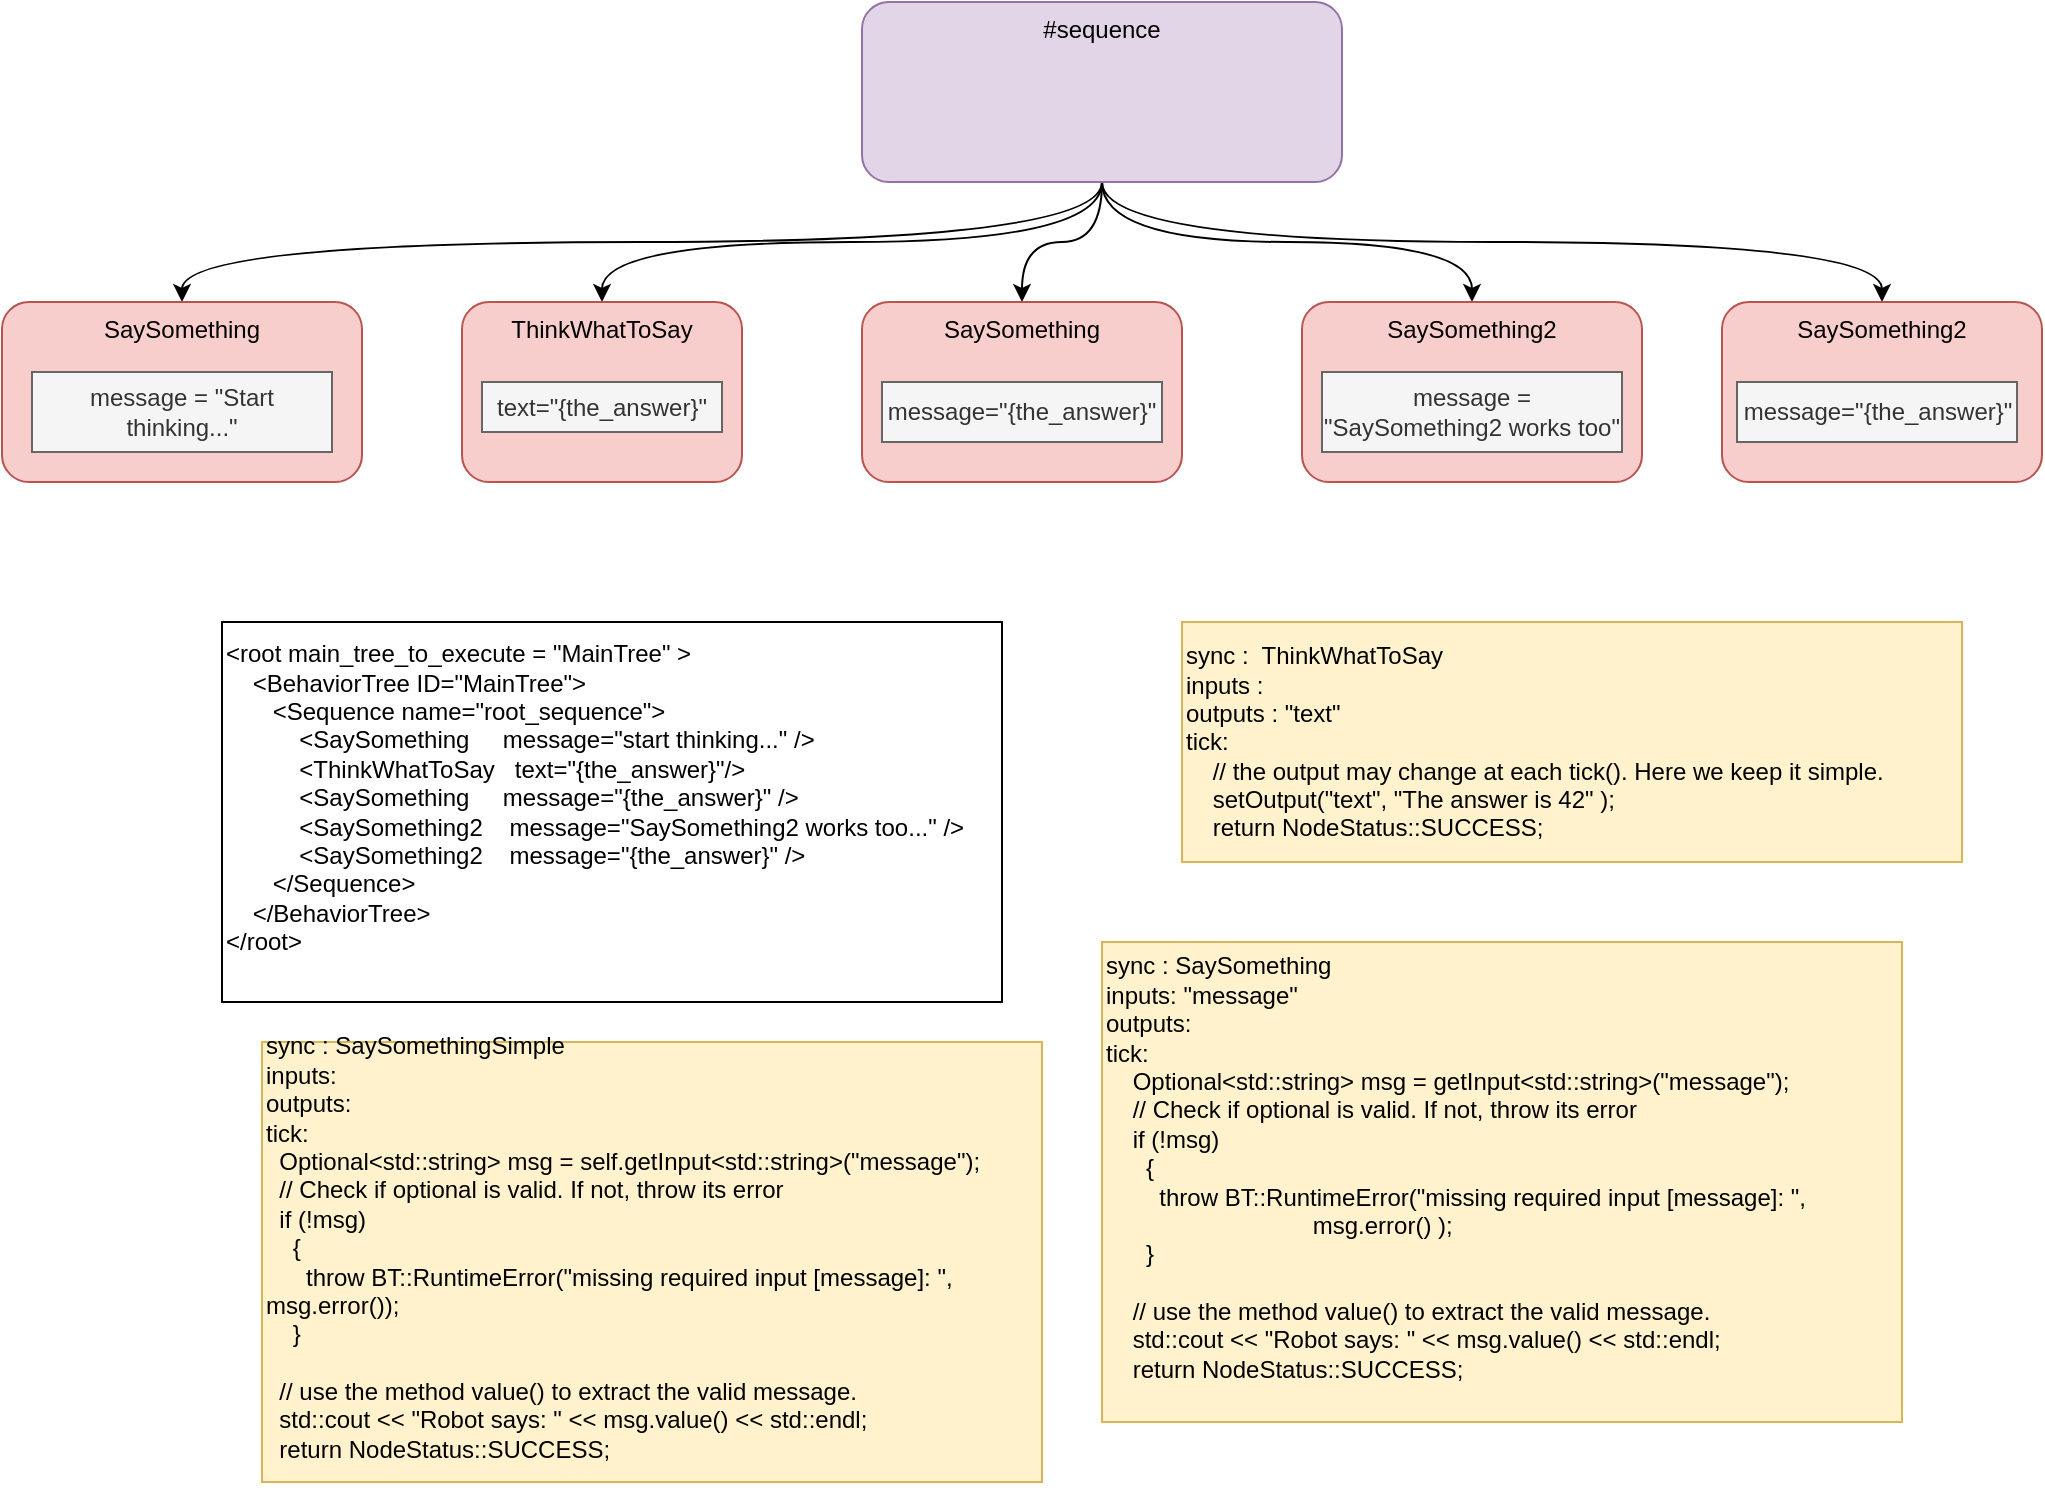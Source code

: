 <mxfile version="14.6.13" type="device"><diagram id="dl6viYF46tLr151Z0Rqe" name="tree"><mxGraphModel dx="1062" dy="553" grid="1" gridSize="10" guides="1" tooltips="1" connect="1" arrows="1" fold="1" page="1" pageScale="1" pageWidth="1100" pageHeight="850" math="0" shadow="0"><root><mxCell id="0"/><mxCell id="1" parent="0"/><mxCell id="VDCRdWPJAwFapRl1d_3T-2" style="edgeStyle=orthogonalEdgeStyle;orthogonalLoop=1;jettySize=auto;html=1;exitX=0.5;exitY=1;exitDx=0;exitDy=0;verticalAlign=top;curved=1;" edge="1" parent="1" source="VDCRdWPJAwFapRl1d_3T-7" target="VDCRdWPJAwFapRl1d_3T-8"><mxGeometry relative="1" as="geometry"/></mxCell><mxCell id="VDCRdWPJAwFapRl1d_3T-3" style="edgeStyle=orthogonalEdgeStyle;orthogonalLoop=1;jettySize=auto;html=1;exitX=0.5;exitY=1;exitDx=0;exitDy=0;curved=1;verticalAlign=top;" edge="1" parent="1" source="VDCRdWPJAwFapRl1d_3T-7" target="VDCRdWPJAwFapRl1d_3T-11"><mxGeometry relative="1" as="geometry"/></mxCell><mxCell id="VDCRdWPJAwFapRl1d_3T-4" style="edgeStyle=orthogonalEdgeStyle;curved=1;orthogonalLoop=1;jettySize=auto;html=1;exitX=0.5;exitY=1;exitDx=0;exitDy=0;entryX=0.5;entryY=0;entryDx=0;entryDy=0;verticalAlign=top;" edge="1" parent="1" source="VDCRdWPJAwFapRl1d_3T-7" target="VDCRdWPJAwFapRl1d_3T-12"><mxGeometry relative="1" as="geometry"/></mxCell><mxCell id="VDCRdWPJAwFapRl1d_3T-5" style="edgeStyle=orthogonalEdgeStyle;curved=1;orthogonalLoop=1;jettySize=auto;html=1;exitX=0.5;exitY=1;exitDx=0;exitDy=0;entryX=0.5;entryY=0;entryDx=0;entryDy=0;verticalAlign=top;" edge="1" parent="1" source="VDCRdWPJAwFapRl1d_3T-7" target="VDCRdWPJAwFapRl1d_3T-9"><mxGeometry relative="1" as="geometry"/></mxCell><mxCell id="VDCRdWPJAwFapRl1d_3T-6" style="edgeStyle=orthogonalEdgeStyle;curved=1;orthogonalLoop=1;jettySize=auto;html=1;exitX=0.5;exitY=1;exitDx=0;exitDy=0;entryX=0.5;entryY=0;entryDx=0;entryDy=0;verticalAlign=top;" edge="1" parent="1" source="VDCRdWPJAwFapRl1d_3T-7" target="VDCRdWPJAwFapRl1d_3T-10"><mxGeometry relative="1" as="geometry"/></mxCell><mxCell id="VDCRdWPJAwFapRl1d_3T-7" value="#sequence" style="rounded=1;whiteSpace=wrap;html=1;verticalAlign=top;fillColor=#e1d5e7;strokeColor=#9673a6;" vertex="1" parent="1"><mxGeometry x="440" y="50" width="240" height="90" as="geometry"/></mxCell><mxCell id="VDCRdWPJAwFapRl1d_3T-8" value="SaySomething" style="rounded=1;whiteSpace=wrap;html=1;verticalAlign=top;fillColor=#f8cecc;strokeColor=#b85450;" vertex="1" parent="1"><mxGeometry x="440" y="200" width="160" height="90" as="geometry"/></mxCell><mxCell id="VDCRdWPJAwFapRl1d_3T-9" value="SaySomething2" style="rounded=1;whiteSpace=wrap;html=1;verticalAlign=top;fillColor=#f8cecc;strokeColor=#b85450;" vertex="1" parent="1"><mxGeometry x="660" y="200" width="170" height="90" as="geometry"/></mxCell><mxCell id="VDCRdWPJAwFapRl1d_3T-10" value="SaySomething2" style="rounded=1;whiteSpace=wrap;html=1;verticalAlign=top;fillColor=#f8cecc;strokeColor=#b85450;" vertex="1" parent="1"><mxGeometry x="870" y="200" width="160" height="90" as="geometry"/></mxCell><mxCell id="VDCRdWPJAwFapRl1d_3T-11" value="ThinkWhatToSay" style="rounded=1;whiteSpace=wrap;html=1;verticalAlign=top;fillColor=#f8cecc;strokeColor=#b85450;" vertex="1" parent="1"><mxGeometry x="240" y="200" width="140" height="90" as="geometry"/></mxCell><mxCell id="VDCRdWPJAwFapRl1d_3T-12" value="SaySomething" style="rounded=1;whiteSpace=wrap;html=1;verticalAlign=top;fillColor=#f8cecc;strokeColor=#b85450;" vertex="1" parent="1"><mxGeometry x="10" y="200" width="180" height="90" as="geometry"/></mxCell><mxCell id="VDCRdWPJAwFapRl1d_3T-13" value="message = &quot;SaySomething2 works too&quot;" style="rounded=0;whiteSpace=wrap;html=1;fillColor=#f5f5f5;strokeColor=#666666;fontColor=#333333;" vertex="1" parent="1"><mxGeometry x="670" y="235" width="150" height="40" as="geometry"/></mxCell><mxCell id="VDCRdWPJAwFapRl1d_3T-14" value="text=&quot;{the_answer}&quot;" style="rounded=0;whiteSpace=wrap;html=1;fillColor=#f5f5f5;strokeColor=#666666;fontColor=#333333;" vertex="1" parent="1"><mxGeometry x="250" y="240" width="120" height="25" as="geometry"/></mxCell><mxCell id="VDCRdWPJAwFapRl1d_3T-15" value="message=&quot;{the_answer}&quot;" style="rounded=0;whiteSpace=wrap;html=1;fillColor=#f5f5f5;strokeColor=#666666;fontColor=#333333;" vertex="1" parent="1"><mxGeometry x="450" y="240" width="140" height="30" as="geometry"/></mxCell><mxCell id="VDCRdWPJAwFapRl1d_3T-16" value="message=&quot;{the_answer}&quot;" style="rounded=0;whiteSpace=wrap;html=1;fillColor=#f5f5f5;strokeColor=#666666;fontColor=#333333;" vertex="1" parent="1"><mxGeometry x="877.5" y="240" width="140" height="30" as="geometry"/></mxCell><mxCell id="VDCRdWPJAwFapRl1d_3T-17" value="message = &quot;Start thinking...&quot;" style="rounded=0;whiteSpace=wrap;html=1;fillColor=#f5f5f5;strokeColor=#666666;fontColor=#333333;" vertex="1" parent="1"><mxGeometry x="25" y="235" width="150" height="40" as="geometry"/></mxCell><mxCell id="VDCRdWPJAwFapRl1d_3T-18" value="&lt;div&gt;&lt;div&gt;&amp;lt;root main_tree_to_execute = &quot;MainTree&quot; &amp;gt;&lt;/div&gt;&lt;div&gt;&amp;nbsp; &amp;nbsp; &amp;lt;BehaviorTree ID=&quot;MainTree&quot;&amp;gt;&lt;/div&gt;&lt;div&gt;&amp;nbsp; &amp;nbsp; &amp;nbsp; &amp;nbsp;&amp;lt;Sequence name=&quot;root_sequence&quot;&amp;gt;&lt;/div&gt;&lt;div&gt;&amp;nbsp; &amp;nbsp; &amp;nbsp; &amp;nbsp; &amp;nbsp; &amp;nbsp;&amp;lt;SaySomething&amp;nbsp; &amp;nbsp; &amp;nbsp;message=&quot;start thinking...&quot; /&amp;gt;&lt;/div&gt;&lt;div&gt;&amp;nbsp; &amp;nbsp; &amp;nbsp; &amp;nbsp; &amp;nbsp; &amp;nbsp;&amp;lt;ThinkWhatToSay&amp;nbsp; &amp;nbsp;text=&quot;{the_answer}&quot;/&amp;gt;&lt;/div&gt;&lt;div&gt;&amp;nbsp; &amp;nbsp; &amp;nbsp; &amp;nbsp; &amp;nbsp; &amp;nbsp;&amp;lt;SaySomething&amp;nbsp; &amp;nbsp; &amp;nbsp;message=&quot;{the_answer}&quot; /&amp;gt;&lt;/div&gt;&lt;div&gt;&amp;nbsp; &amp;nbsp; &amp;nbsp; &amp;nbsp; &amp;nbsp; &amp;nbsp;&amp;lt;SaySomething2&amp;nbsp; &amp;nbsp; message=&quot;SaySomething2 works too...&quot; /&amp;gt;&lt;/div&gt;&lt;div&gt;&amp;nbsp; &amp;nbsp; &amp;nbsp; &amp;nbsp; &amp;nbsp; &amp;nbsp;&amp;lt;SaySomething2&amp;nbsp; &amp;nbsp; message=&quot;{the_answer}&quot; /&amp;gt;&lt;/div&gt;&lt;div&gt;&amp;nbsp; &amp;nbsp; &amp;nbsp; &amp;nbsp;&amp;lt;/Sequence&amp;gt;&lt;/div&gt;&lt;div&gt;&amp;nbsp; &amp;nbsp; &amp;lt;/BehaviorTree&amp;gt;&lt;/div&gt;&lt;div&gt;&amp;lt;/root&amp;gt;&lt;/div&gt;&lt;/div&gt;&lt;div&gt;&lt;br style=&quot;&quot;&gt;&lt;/div&gt;" style="rounded=0;whiteSpace=wrap;html=1;align=left;" vertex="1" parent="1"><mxGeometry x="120" y="360" width="390" height="190" as="geometry"/></mxCell><mxCell id="VDCRdWPJAwFapRl1d_3T-19" value="&lt;span&gt;sync :&amp;nbsp; ThinkWhatToSay&lt;br&gt;inputs :&lt;br&gt;outputs : &quot;text&quot;&lt;br&gt;tick:&lt;br&gt;&lt;/span&gt;&lt;span&gt;&amp;nbsp; &amp;nbsp; // the output may change at each tick(). Here we keep it simple.&lt;/span&gt;&lt;br&gt;&lt;span&gt;&amp;nbsp; &amp;nbsp; setOutput(&quot;text&quot;, &quot;The answer is 42&quot; );&lt;/span&gt;&lt;br&gt;&lt;span&gt;&amp;nbsp; &amp;nbsp; return NodeStatus::SUCCESS;&lt;/span&gt;" style="rounded=0;whiteSpace=wrap;html=1;align=left;fillColor=#fff2cc;strokeColor=#d6b656;" vertex="1" parent="1"><mxGeometry x="600" y="360" width="390" height="120" as="geometry"/></mxCell><mxCell id="VDCRdWPJAwFapRl1d_3T-20" value="&lt;div&gt;&lt;div&gt;sync : SaySomething&lt;/div&gt;&lt;div&gt;inputs: &quot;message&quot;&lt;/div&gt;&lt;div&gt;outputs:&lt;/div&gt;&lt;div&gt;tick:&lt;/div&gt;&lt;div&gt;&amp;nbsp; &amp;nbsp; Optional&amp;lt;std::string&amp;gt; msg = getInput&amp;lt;std::string&amp;gt;(&quot;message&quot;);&lt;/div&gt;&lt;div&gt;&amp;nbsp; &amp;nbsp; // Check if optional is valid. If not, throw its error&lt;/div&gt;&lt;div&gt;&amp;nbsp; &amp;nbsp; if (!msg)&lt;/div&gt;&lt;div&gt;&amp;nbsp; &amp;nbsp; &amp;nbsp; {&lt;/div&gt;&lt;div&gt;&amp;nbsp; &amp;nbsp; &amp;nbsp; &amp;nbsp; throw BT::RuntimeError(&quot;missing required input [message]: &quot;,&amp;nbsp;&lt;/div&gt;&lt;div&gt;&amp;nbsp; &amp;nbsp; &amp;nbsp; &amp;nbsp; &amp;nbsp; &amp;nbsp; &amp;nbsp; &amp;nbsp; &amp;nbsp; &amp;nbsp; &amp;nbsp; &amp;nbsp; &amp;nbsp; &amp;nbsp; &amp;nbsp; &amp;nbsp;msg.error() );&lt;/div&gt;&lt;div&gt;&amp;nbsp; &amp;nbsp; &amp;nbsp; }&lt;/div&gt;&lt;div&gt;&lt;br&gt;&lt;/div&gt;&lt;div&gt;&amp;nbsp; &amp;nbsp; // use the method value() to extract the valid message.&lt;/div&gt;&lt;div&gt;&amp;nbsp; &amp;nbsp; std::cout &amp;lt;&amp;lt; &quot;Robot says: &quot; &amp;lt;&amp;lt; msg.value() &amp;lt;&amp;lt; std::endl;&lt;/div&gt;&lt;div&gt;&amp;nbsp; &amp;nbsp; return NodeStatus::SUCCESS;&lt;/div&gt;&lt;/div&gt;&lt;div&gt;&lt;br&gt;&lt;/div&gt;" style="rounded=0;whiteSpace=wrap;html=1;align=left;fillColor=#fff2cc;strokeColor=#d6b656;" vertex="1" parent="1"><mxGeometry x="560" y="520" width="400" height="240" as="geometry"/></mxCell><mxCell id="VDCRdWPJAwFapRl1d_3T-21" value="&lt;div&gt;sync : SaySomethingSimple&lt;/div&gt;&lt;div&gt;inputs:&lt;/div&gt;&lt;div&gt;outputs:&lt;/div&gt;&lt;div&gt;tick:&lt;/div&gt;&lt;div&gt;&amp;nbsp; Optional&amp;lt;std::string&amp;gt; msg = self.getInput&amp;lt;std::string&amp;gt;(&quot;message&quot;);&lt;/div&gt;&lt;div&gt;&amp;nbsp; // Check if optional is valid. If not, throw its error&lt;/div&gt;&lt;div&gt;&amp;nbsp; if (!msg)&lt;/div&gt;&lt;div&gt;&amp;nbsp; &amp;nbsp; {&lt;/div&gt;&lt;div&gt;&amp;nbsp; &amp;nbsp; &amp;nbsp; throw BT::RuntimeError(&quot;missing required input [message]: &quot;, msg.error());&lt;/div&gt;&lt;div&gt;&amp;nbsp; &amp;nbsp; }&lt;/div&gt;&lt;div&gt;&lt;br&gt;&lt;/div&gt;&lt;div&gt;&amp;nbsp; // use the method value() to extract the valid message.&lt;/div&gt;&lt;div&gt;&amp;nbsp; std::cout &amp;lt;&amp;lt; &quot;Robot says: &quot; &amp;lt;&amp;lt; msg.value() &amp;lt;&amp;lt; std::endl;&lt;/div&gt;&lt;div&gt;&amp;nbsp; return NodeStatus::SUCCESS;&lt;/div&gt;&lt;div&gt;&lt;br&gt;&lt;/div&gt;" style="rounded=0;whiteSpace=wrap;html=1;align=left;fillColor=#fff2cc;strokeColor=#d6b656;" vertex="1" parent="1"><mxGeometry x="140" y="570" width="390" height="220" as="geometry"/></mxCell></root></mxGraphModel></diagram></mxfile>
